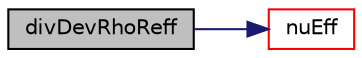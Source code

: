 digraph "divDevRhoReff"
{
  bgcolor="transparent";
  edge [fontname="Helvetica",fontsize="10",labelfontname="Helvetica",labelfontsize="10"];
  node [fontname="Helvetica",fontsize="10",shape=record];
  rankdir="LR";
  Node140 [label="divDevRhoReff",height=0.2,width=0.4,color="black", fillcolor="grey75", style="filled", fontcolor="black"];
  Node140 -> Node141 [color="midnightblue",fontsize="10",style="solid",fontname="Helvetica"];
  Node141 [label="nuEff",height=0.2,width=0.4,color="red",URL="$classFoam_1_1DATurbulenceModel.html#a8ab26f302189e92dac1700b9c30d0b13",tooltip="return effective viscosity "];
}
